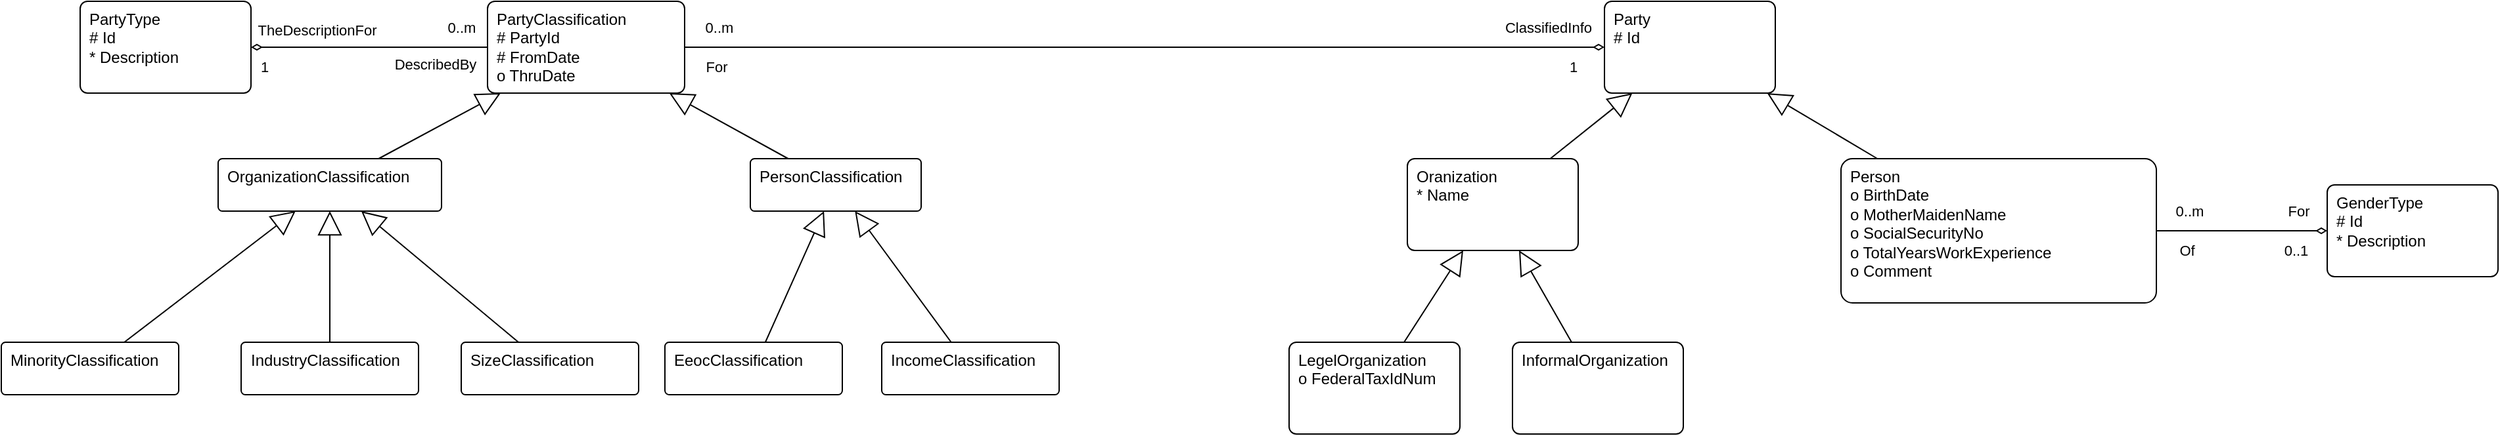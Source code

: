 <mxfile version="28.2.5">
  <diagram name="Page-1" id="4uIdvguv9pVf20NWQkQT">
    <mxGraphModel dx="1636" dy="946" grid="1" gridSize="10" guides="1" tooltips="1" connect="1" arrows="1" fold="1" page="1" pageScale="1" pageWidth="850" pageHeight="1100" math="0" shadow="0">
      <root>
        <mxCell id="0" />
        <mxCell id="1" parent="0" />
        <mxCell id="b6r_saqUjiUizNk9s3t6-1" value="&lt;div&gt;&lt;span style=&quot;background-color: transparent; color: light-dark(rgb(0, 0, 0), rgb(255, 255, 255));&quot;&gt;Party&lt;/span&gt;&lt;/div&gt;&lt;div&gt;&lt;div&gt;# Id&lt;/div&gt;&lt;/div&gt;&lt;div&gt;&lt;span style=&quot;background-color: transparent; color: light-dark(rgb(0, 0, 0), rgb(255, 255, 255));&quot;&gt;&lt;br&gt;&lt;/span&gt;&lt;/div&gt;" style="rounded=1;whiteSpace=wrap;html=1;verticalAlign=top;align=left;spacingTop=0;spacingLeft=5;arcSize=8;" parent="1" vertex="1">
          <mxGeometry x="630" y="90" width="130" height="70" as="geometry" />
        </mxCell>
        <mxCell id="Ks3XvHl5-VVqE8Jf7tJ_-1" value="&lt;div&gt;&lt;span style=&quot;background-color: transparent; color: light-dark(rgb(0, 0, 0), rgb(255, 255, 255));&quot;&gt;Oranization&lt;/span&gt;&lt;/div&gt;&lt;div&gt;&lt;div&gt;* Name&lt;/div&gt;&lt;/div&gt;&lt;div&gt;&lt;span style=&quot;background-color: transparent; color: light-dark(rgb(0, 0, 0), rgb(255, 255, 255));&quot;&gt;&lt;br&gt;&lt;/span&gt;&lt;/div&gt;" style="rounded=1;whiteSpace=wrap;html=1;verticalAlign=top;align=left;spacingTop=0;spacingLeft=5;arcSize=8;" vertex="1" parent="1">
          <mxGeometry x="480" y="210" width="130" height="70" as="geometry" />
        </mxCell>
        <mxCell id="Ks3XvHl5-VVqE8Jf7tJ_-2" value="" style="endArrow=block;endSize=16;endFill=0;html=1;rounded=0;" edge="1" parent="1" source="Ks3XvHl5-VVqE8Jf7tJ_-1" target="b6r_saqUjiUizNk9s3t6-1">
          <mxGeometry width="160" relative="1" as="geometry">
            <mxPoint x="660" y="160" as="sourcePoint" />
            <mxPoint x="820" y="160" as="targetPoint" />
          </mxGeometry>
        </mxCell>
        <mxCell id="Ks3XvHl5-VVqE8Jf7tJ_-6" style="edgeStyle=orthogonalEdgeStyle;rounded=0;orthogonalLoop=1;jettySize=auto;html=1;startArrow=none;startFill=0;endArrow=diamondThin;endFill=0;" edge="1" parent="1" source="Ks3XvHl5-VVqE8Jf7tJ_-3" target="Ks3XvHl5-VVqE8Jf7tJ_-5">
          <mxGeometry relative="1" as="geometry" />
        </mxCell>
        <mxCell id="Ks3XvHl5-VVqE8Jf7tJ_-7" value="0..m" style="edgeLabel;html=1;align=center;verticalAlign=middle;resizable=0;points=[];" vertex="1" connectable="0" parent="Ks3XvHl5-VVqE8Jf7tJ_-6">
          <mxGeometry x="-0.464" relative="1" as="geometry">
            <mxPoint x="-10" y="-15" as="offset" />
          </mxGeometry>
        </mxCell>
        <mxCell id="Ks3XvHl5-VVqE8Jf7tJ_-8" value="0..1" style="edgeLabel;html=1;align=center;verticalAlign=middle;resizable=0;points=[];" vertex="1" connectable="0" parent="Ks3XvHl5-VVqE8Jf7tJ_-6">
          <mxGeometry x="0.629" relative="1" as="geometry">
            <mxPoint y="15" as="offset" />
          </mxGeometry>
        </mxCell>
        <mxCell id="Ks3XvHl5-VVqE8Jf7tJ_-9" value="Of" style="edgeLabel;html=1;align=center;verticalAlign=middle;resizable=0;points=[];" vertex="1" connectable="0" parent="Ks3XvHl5-VVqE8Jf7tJ_-6">
          <mxGeometry x="-0.644" y="-1" relative="1" as="geometry">
            <mxPoint y="14" as="offset" />
          </mxGeometry>
        </mxCell>
        <mxCell id="Ks3XvHl5-VVqE8Jf7tJ_-10" value="For" style="edgeLabel;html=1;align=center;verticalAlign=middle;resizable=0;points=[];" vertex="1" connectable="0" parent="Ks3XvHl5-VVqE8Jf7tJ_-6">
          <mxGeometry x="0.654" y="1" relative="1" as="geometry">
            <mxPoint y="-14" as="offset" />
          </mxGeometry>
        </mxCell>
        <mxCell id="Ks3XvHl5-VVqE8Jf7tJ_-3" value="&lt;div&gt;&lt;span style=&quot;background-color: transparent; color: light-dark(rgb(0, 0, 0), rgb(255, 255, 255));&quot;&gt;Person&lt;/span&gt;&lt;/div&gt;&lt;div&gt;&lt;div&gt;o BirthDate&lt;/div&gt;&lt;/div&gt;&lt;div&gt;o MotherMaidenName&lt;/div&gt;&lt;div&gt;o SocialSecurityNo&lt;/div&gt;&lt;div&gt;o TotalYearsWorkExperience&lt;/div&gt;&lt;div&gt;o Comment&lt;/div&gt;&lt;div&gt;&lt;span style=&quot;background-color: transparent; color: light-dark(rgb(0, 0, 0), rgb(255, 255, 255));&quot;&gt;&lt;br&gt;&lt;/span&gt;&lt;/div&gt;" style="rounded=1;whiteSpace=wrap;html=1;verticalAlign=top;align=left;spacingTop=0;spacingLeft=5;arcSize=8;" vertex="1" parent="1">
          <mxGeometry x="810" y="210" width="240" height="110" as="geometry" />
        </mxCell>
        <mxCell id="Ks3XvHl5-VVqE8Jf7tJ_-4" value="" style="endArrow=block;endSize=16;endFill=0;html=1;rounded=0;" edge="1" parent="1" source="Ks3XvHl5-VVqE8Jf7tJ_-3" target="b6r_saqUjiUizNk9s3t6-1">
          <mxGeometry width="160" relative="1" as="geometry">
            <mxPoint x="650" y="270" as="sourcePoint" />
            <mxPoint x="725" y="200" as="targetPoint" />
          </mxGeometry>
        </mxCell>
        <mxCell id="Ks3XvHl5-VVqE8Jf7tJ_-5" value="&lt;div&gt;&lt;span style=&quot;background-color: transparent; color: light-dark(rgb(0, 0, 0), rgb(255, 255, 255));&quot;&gt;GenderType&lt;/span&gt;&lt;/div&gt;&lt;div&gt;&lt;div&gt;# Id&lt;/div&gt;&lt;/div&gt;&lt;div&gt;* Description&lt;/div&gt;&lt;div&gt;&lt;span style=&quot;background-color: transparent; color: light-dark(rgb(0, 0, 0), rgb(255, 255, 255));&quot;&gt;&lt;br&gt;&lt;/span&gt;&lt;/div&gt;" style="rounded=1;whiteSpace=wrap;html=1;verticalAlign=top;align=left;spacingTop=0;spacingLeft=5;arcSize=8;" vertex="1" parent="1">
          <mxGeometry x="1180" y="230" width="130" height="70" as="geometry" />
        </mxCell>
        <mxCell id="Ks3XvHl5-VVqE8Jf7tJ_-11" value="&lt;div&gt;&lt;span style=&quot;background-color: transparent; color: light-dark(rgb(0, 0, 0), rgb(255, 255, 255));&quot;&gt;LegelOrganization&lt;/span&gt;&lt;/div&gt;&lt;div&gt;&lt;div&gt;o FederalTaxIdNum&lt;/div&gt;&lt;/div&gt;" style="rounded=1;whiteSpace=wrap;html=1;verticalAlign=top;align=left;spacingTop=0;spacingLeft=5;arcSize=8;" vertex="1" parent="1">
          <mxGeometry x="390" y="350" width="130" height="70" as="geometry" />
        </mxCell>
        <mxCell id="Ks3XvHl5-VVqE8Jf7tJ_-12" value="&lt;div&gt;&lt;span style=&quot;background-color: transparent; color: light-dark(rgb(0, 0, 0), rgb(255, 255, 255));&quot;&gt;InformalOrganization&lt;/span&gt;&lt;/div&gt;&lt;div&gt;&lt;br&gt;&lt;/div&gt;" style="rounded=1;whiteSpace=wrap;html=1;verticalAlign=top;align=left;spacingTop=0;spacingLeft=5;arcSize=8;" vertex="1" parent="1">
          <mxGeometry x="560" y="350" width="130" height="70" as="geometry" />
        </mxCell>
        <mxCell id="Ks3XvHl5-VVqE8Jf7tJ_-13" value="" style="endArrow=block;endSize=16;endFill=0;html=1;rounded=0;" edge="1" parent="1" source="Ks3XvHl5-VVqE8Jf7tJ_-11" target="Ks3XvHl5-VVqE8Jf7tJ_-1">
          <mxGeometry width="160" relative="1" as="geometry">
            <mxPoint x="530" y="360" as="sourcePoint" />
            <mxPoint x="572" y="310" as="targetPoint" />
          </mxGeometry>
        </mxCell>
        <mxCell id="Ks3XvHl5-VVqE8Jf7tJ_-14" value="" style="endArrow=block;endSize=16;endFill=0;html=1;rounded=0;" edge="1" parent="1" source="Ks3XvHl5-VVqE8Jf7tJ_-12" target="Ks3XvHl5-VVqE8Jf7tJ_-1">
          <mxGeometry width="160" relative="1" as="geometry">
            <mxPoint x="570" y="360" as="sourcePoint" />
            <mxPoint x="612" y="310" as="targetPoint" />
          </mxGeometry>
        </mxCell>
        <mxCell id="Ks3XvHl5-VVqE8Jf7tJ_-21" value="&lt;div&gt;&lt;span style=&quot;background-color: transparent; color: light-dark(rgb(0, 0, 0), rgb(255, 255, 255));&quot;&gt;PartyClassification&lt;/span&gt;&lt;/div&gt;&lt;div&gt;&lt;div&gt;# PartyId&lt;/div&gt;&lt;div&gt;# FromDate&lt;/div&gt;&lt;/div&gt;&lt;div&gt;o ThruDate&lt;/div&gt;&lt;div&gt;&lt;span style=&quot;background-color: transparent; color: light-dark(rgb(0, 0, 0), rgb(255, 255, 255));&quot;&gt;&lt;br&gt;&lt;/span&gt;&lt;/div&gt;" style="rounded=1;whiteSpace=wrap;html=1;verticalAlign=top;align=left;spacingTop=0;spacingLeft=5;arcSize=8;" vertex="1" parent="1">
          <mxGeometry x="-220" y="90" width="150" height="70" as="geometry" />
        </mxCell>
        <mxCell id="Ks3XvHl5-VVqE8Jf7tJ_-22" value="&lt;div&gt;&lt;span style=&quot;background-color: transparent; color: light-dark(rgb(0, 0, 0), rgb(255, 255, 255));&quot;&gt;PartyType&lt;/span&gt;&lt;/div&gt;&lt;div&gt;&lt;div&gt;# Id&lt;/div&gt;&lt;/div&gt;&lt;div&gt;* Description&lt;/div&gt;&lt;div&gt;&lt;span style=&quot;background-color: transparent; color: light-dark(rgb(0, 0, 0), rgb(255, 255, 255));&quot;&gt;&lt;br&gt;&lt;/span&gt;&lt;/div&gt;" style="rounded=1;whiteSpace=wrap;html=1;verticalAlign=top;align=left;spacingTop=0;spacingLeft=5;arcSize=8;" vertex="1" parent="1">
          <mxGeometry x="-530" y="90" width="130" height="70" as="geometry" />
        </mxCell>
        <mxCell id="Ks3XvHl5-VVqE8Jf7tJ_-23" style="edgeStyle=orthogonalEdgeStyle;rounded=0;orthogonalLoop=1;jettySize=auto;html=1;startArrow=none;startFill=0;endArrow=diamondThin;endFill=0;" edge="1" parent="1" source="Ks3XvHl5-VVqE8Jf7tJ_-21" target="b6r_saqUjiUizNk9s3t6-1">
          <mxGeometry relative="1" as="geometry">
            <mxPoint x="70" y="130" as="sourcePoint" />
            <mxPoint x="260" y="130" as="targetPoint" />
          </mxGeometry>
        </mxCell>
        <mxCell id="Ks3XvHl5-VVqE8Jf7tJ_-24" value="0..m" style="edgeLabel;html=1;align=center;verticalAlign=middle;resizable=0;points=[];" vertex="1" connectable="0" parent="Ks3XvHl5-VVqE8Jf7tJ_-23">
          <mxGeometry x="-0.464" relative="1" as="geometry">
            <mxPoint x="-162" y="-15" as="offset" />
          </mxGeometry>
        </mxCell>
        <mxCell id="Ks3XvHl5-VVqE8Jf7tJ_-25" value="1" style="edgeLabel;html=1;align=center;verticalAlign=middle;resizable=0;points=[];" vertex="1" connectable="0" parent="Ks3XvHl5-VVqE8Jf7tJ_-23">
          <mxGeometry x="0.629" relative="1" as="geometry">
            <mxPoint x="106" y="15" as="offset" />
          </mxGeometry>
        </mxCell>
        <mxCell id="Ks3XvHl5-VVqE8Jf7tJ_-26" value="For" style="edgeLabel;html=1;align=center;verticalAlign=middle;resizable=0;points=[];rotation=0;" vertex="1" connectable="0" parent="Ks3XvHl5-VVqE8Jf7tJ_-23">
          <mxGeometry x="-0.644" y="-1" relative="1" as="geometry">
            <mxPoint x="-101" y="14" as="offset" />
          </mxGeometry>
        </mxCell>
        <mxCell id="Ks3XvHl5-VVqE8Jf7tJ_-27" value="ClassifiedInfo" style="edgeLabel;html=1;align=center;verticalAlign=middle;resizable=0;points=[];" vertex="1" connectable="0" parent="Ks3XvHl5-VVqE8Jf7tJ_-23">
          <mxGeometry x="0.654" y="1" relative="1" as="geometry">
            <mxPoint x="78" y="-14" as="offset" />
          </mxGeometry>
        </mxCell>
        <mxCell id="Ks3XvHl5-VVqE8Jf7tJ_-28" style="edgeStyle=orthogonalEdgeStyle;rounded=0;orthogonalLoop=1;jettySize=auto;html=1;startArrow=none;startFill=0;endArrow=diamondThin;endFill=0;" edge="1" parent="1" source="Ks3XvHl5-VVqE8Jf7tJ_-21" target="Ks3XvHl5-VVqE8Jf7tJ_-22">
          <mxGeometry relative="1" as="geometry">
            <mxPoint x="-200" y="190" as="sourcePoint" />
            <mxPoint x="-10" y="190" as="targetPoint" />
          </mxGeometry>
        </mxCell>
        <mxCell id="Ks3XvHl5-VVqE8Jf7tJ_-29" value="0..m" style="edgeLabel;html=1;align=center;verticalAlign=middle;resizable=0;points=[];" vertex="1" connectable="0" parent="Ks3XvHl5-VVqE8Jf7tJ_-28">
          <mxGeometry x="-0.464" relative="1" as="geometry">
            <mxPoint x="28" y="-15" as="offset" />
          </mxGeometry>
        </mxCell>
        <mxCell id="Ks3XvHl5-VVqE8Jf7tJ_-30" value="1" style="edgeLabel;html=1;align=center;verticalAlign=middle;resizable=0;points=[];" vertex="1" connectable="0" parent="Ks3XvHl5-VVqE8Jf7tJ_-28">
          <mxGeometry x="0.629" relative="1" as="geometry">
            <mxPoint x="-24" y="15" as="offset" />
          </mxGeometry>
        </mxCell>
        <mxCell id="Ks3XvHl5-VVqE8Jf7tJ_-31" value="DescribedBy" style="edgeLabel;html=1;align=center;verticalAlign=middle;resizable=0;points=[];" vertex="1" connectable="0" parent="Ks3XvHl5-VVqE8Jf7tJ_-28">
          <mxGeometry x="-0.644" y="-1" relative="1" as="geometry">
            <mxPoint x="-8" y="14" as="offset" />
          </mxGeometry>
        </mxCell>
        <mxCell id="Ks3XvHl5-VVqE8Jf7tJ_-32" value="TheDescriptionFor" style="edgeLabel;html=1;align=center;verticalAlign=middle;resizable=0;points=[];" vertex="1" connectable="0" parent="Ks3XvHl5-VVqE8Jf7tJ_-28">
          <mxGeometry x="0.654" y="1" relative="1" as="geometry">
            <mxPoint x="19" y="-14" as="offset" />
          </mxGeometry>
        </mxCell>
        <mxCell id="Ks3XvHl5-VVqE8Jf7tJ_-33" value="&lt;div&gt;&lt;span style=&quot;background-color: transparent; color: light-dark(rgb(0, 0, 0), rgb(255, 255, 255));&quot;&gt;OrganizationClassification&lt;/span&gt;&lt;/div&gt;" style="rounded=1;whiteSpace=wrap;html=1;verticalAlign=top;align=left;spacingTop=0;spacingLeft=5;arcSize=8;" vertex="1" parent="1">
          <mxGeometry x="-425" y="210" width="170" height="40" as="geometry" />
        </mxCell>
        <mxCell id="Ks3XvHl5-VVqE8Jf7tJ_-34" value="&lt;div&gt;&lt;span style=&quot;background-color: transparent; color: light-dark(rgb(0, 0, 0), rgb(255, 255, 255));&quot;&gt;PersonClassification&lt;/span&gt;&lt;/div&gt;" style="rounded=1;whiteSpace=wrap;html=1;verticalAlign=top;align=left;spacingTop=0;spacingLeft=5;arcSize=8;" vertex="1" parent="1">
          <mxGeometry x="-20" y="210" width="130" height="40" as="geometry" />
        </mxCell>
        <mxCell id="Ks3XvHl5-VVqE8Jf7tJ_-35" value="&lt;div&gt;&lt;span style=&quot;background-color: transparent; color: light-dark(rgb(0, 0, 0), rgb(255, 255, 255));&quot;&gt;MinorityClassification&lt;/span&gt;&lt;/div&gt;" style="rounded=1;whiteSpace=wrap;html=1;verticalAlign=top;align=left;spacingTop=0;spacingLeft=5;arcSize=8;" vertex="1" parent="1">
          <mxGeometry x="-590" y="350" width="135" height="40" as="geometry" />
        </mxCell>
        <mxCell id="Ks3XvHl5-VVqE8Jf7tJ_-36" value="&lt;div&gt;&lt;span style=&quot;background-color: transparent; color: light-dark(rgb(0, 0, 0), rgb(255, 255, 255));&quot;&gt;IndustryClassification&lt;/span&gt;&lt;/div&gt;" style="rounded=1;whiteSpace=wrap;html=1;verticalAlign=top;align=left;spacingTop=0;spacingLeft=5;arcSize=8;" vertex="1" parent="1">
          <mxGeometry x="-407.5" y="350" width="135" height="40" as="geometry" />
        </mxCell>
        <mxCell id="Ks3XvHl5-VVqE8Jf7tJ_-37" value="&lt;div&gt;&lt;span style=&quot;background-color: transparent; color: light-dark(rgb(0, 0, 0), rgb(255, 255, 255));&quot;&gt;SizeClassification&lt;/span&gt;&lt;/div&gt;" style="rounded=1;whiteSpace=wrap;html=1;verticalAlign=top;align=left;spacingTop=0;spacingLeft=5;arcSize=8;" vertex="1" parent="1">
          <mxGeometry x="-240" y="350" width="135" height="40" as="geometry" />
        </mxCell>
        <mxCell id="Ks3XvHl5-VVqE8Jf7tJ_-38" value="&lt;div&gt;&lt;span style=&quot;background-color: transparent; color: light-dark(rgb(0, 0, 0), rgb(255, 255, 255));&quot;&gt;EeocClassification&lt;/span&gt;&lt;/div&gt;" style="rounded=1;whiteSpace=wrap;html=1;verticalAlign=top;align=left;spacingTop=0;spacingLeft=5;arcSize=8;" vertex="1" parent="1">
          <mxGeometry x="-85" y="350" width="135" height="40" as="geometry" />
        </mxCell>
        <mxCell id="Ks3XvHl5-VVqE8Jf7tJ_-39" value="&lt;div&gt;&lt;span style=&quot;background-color: transparent; color: light-dark(rgb(0, 0, 0), rgb(255, 255, 255));&quot;&gt;IncomeClassification&lt;/span&gt;&lt;/div&gt;" style="rounded=1;whiteSpace=wrap;html=1;verticalAlign=top;align=left;spacingTop=0;spacingLeft=5;arcSize=8;" vertex="1" parent="1">
          <mxGeometry x="80" y="350" width="135" height="40" as="geometry" />
        </mxCell>
        <mxCell id="Ks3XvHl5-VVqE8Jf7tJ_-40" value="" style="endArrow=block;endSize=16;endFill=0;html=1;rounded=0;" edge="1" parent="1" source="Ks3XvHl5-VVqE8Jf7tJ_-33" target="Ks3XvHl5-VVqE8Jf7tJ_-21">
          <mxGeometry width="160" relative="1" as="geometry">
            <mxPoint x="-150" y="250" as="sourcePoint" />
            <mxPoint x="-96" y="200" as="targetPoint" />
          </mxGeometry>
        </mxCell>
        <mxCell id="Ks3XvHl5-VVqE8Jf7tJ_-41" value="" style="endArrow=block;endSize=16;endFill=0;html=1;rounded=0;" edge="1" parent="1" source="Ks3XvHl5-VVqE8Jf7tJ_-34" target="Ks3XvHl5-VVqE8Jf7tJ_-21">
          <mxGeometry width="160" relative="1" as="geometry">
            <mxPoint x="60" y="220" as="sourcePoint" />
            <mxPoint x="114" y="170" as="targetPoint" />
          </mxGeometry>
        </mxCell>
        <mxCell id="Ks3XvHl5-VVqE8Jf7tJ_-42" value="" style="endArrow=block;endSize=16;endFill=0;html=1;rounded=0;" edge="1" parent="1" source="Ks3XvHl5-VVqE8Jf7tJ_-35" target="Ks3XvHl5-VVqE8Jf7tJ_-33">
          <mxGeometry width="160" relative="1" as="geometry">
            <mxPoint x="-140" y="350" as="sourcePoint" />
            <mxPoint x="-78" y="300" as="targetPoint" />
          </mxGeometry>
        </mxCell>
        <mxCell id="Ks3XvHl5-VVqE8Jf7tJ_-43" value="" style="endArrow=block;endSize=16;endFill=0;html=1;rounded=0;" edge="1" parent="1" source="Ks3XvHl5-VVqE8Jf7tJ_-36" target="Ks3XvHl5-VVqE8Jf7tJ_-33">
          <mxGeometry width="160" relative="1" as="geometry">
            <mxPoint x="-210" y="400" as="sourcePoint" />
            <mxPoint x="-80" y="300" as="targetPoint" />
          </mxGeometry>
        </mxCell>
        <mxCell id="Ks3XvHl5-VVqE8Jf7tJ_-44" value="" style="endArrow=block;endSize=16;endFill=0;html=1;rounded=0;" edge="1" parent="1" source="Ks3XvHl5-VVqE8Jf7tJ_-37" target="Ks3XvHl5-VVqE8Jf7tJ_-33">
          <mxGeometry width="160" relative="1" as="geometry">
            <mxPoint x="-150" y="490" as="sourcePoint" />
            <mxPoint x="-20" y="390" as="targetPoint" />
          </mxGeometry>
        </mxCell>
        <mxCell id="Ks3XvHl5-VVqE8Jf7tJ_-45" value="" style="endArrow=block;endSize=16;endFill=0;html=1;rounded=0;" edge="1" parent="1" source="Ks3XvHl5-VVqE8Jf7tJ_-38" target="Ks3XvHl5-VVqE8Jf7tJ_-34">
          <mxGeometry width="160" relative="1" as="geometry">
            <mxPoint x="-90" y="570" as="sourcePoint" />
            <mxPoint x="40" y="470" as="targetPoint" />
          </mxGeometry>
        </mxCell>
        <mxCell id="Ks3XvHl5-VVqE8Jf7tJ_-46" value="" style="endArrow=block;endSize=16;endFill=0;html=1;rounded=0;" edge="1" parent="1" source="Ks3XvHl5-VVqE8Jf7tJ_-39" target="Ks3XvHl5-VVqE8Jf7tJ_-34">
          <mxGeometry width="160" relative="1" as="geometry">
            <mxPoint x="140" y="550" as="sourcePoint" />
            <mxPoint x="270" y="450" as="targetPoint" />
          </mxGeometry>
        </mxCell>
      </root>
    </mxGraphModel>
  </diagram>
</mxfile>
